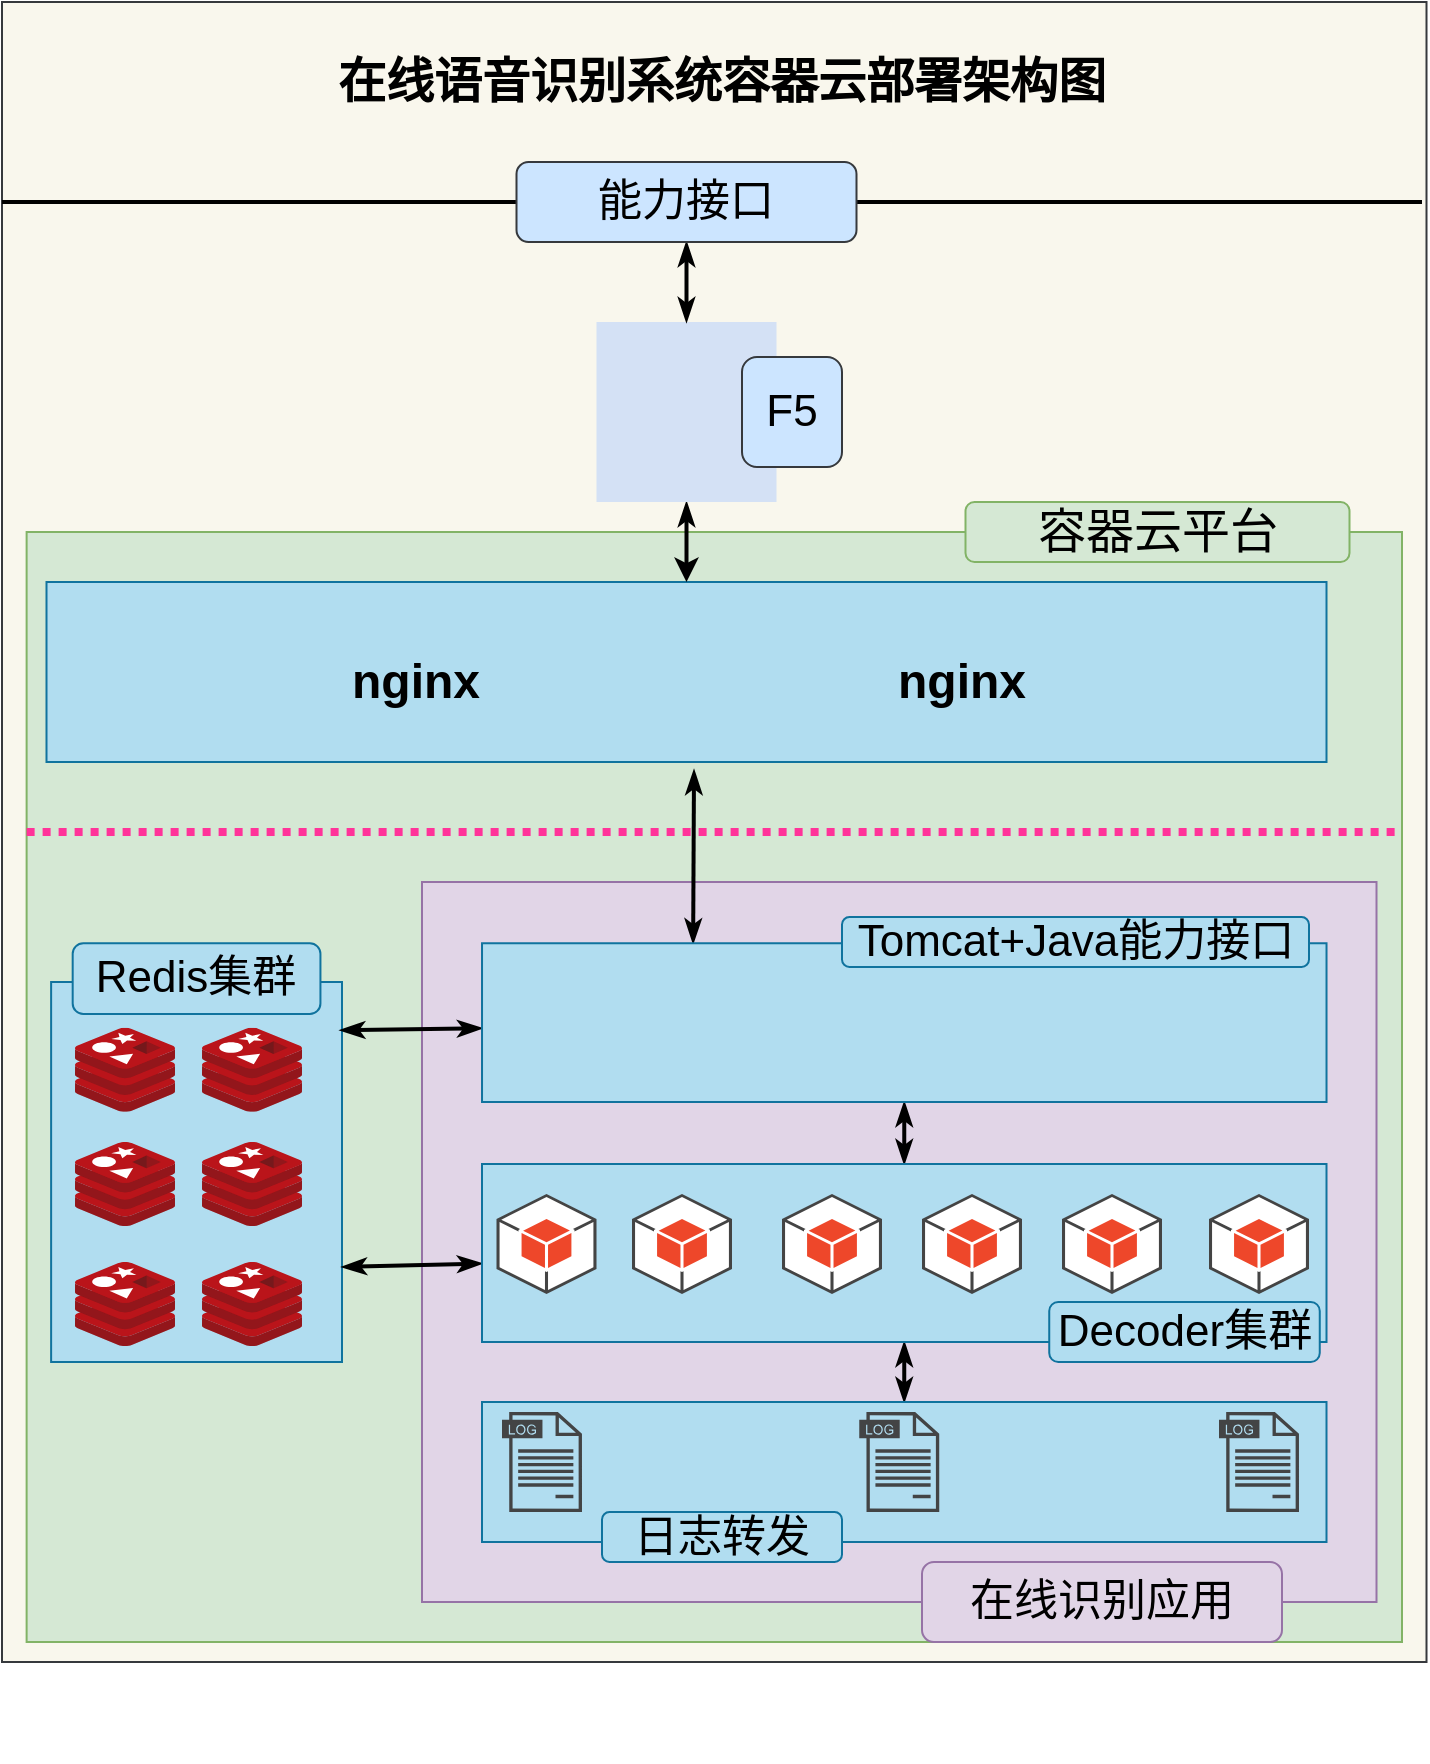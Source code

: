 <mxfile version="13.6.6" type="github">
  <diagram name="在线语音识别系统容器云部署架构图" id="822b0af5-4adb-64df-f703-e8dfc1f81529">
    <mxGraphModel dx="1313" dy="1657" grid="1" gridSize="10" guides="1" tooltips="1" connect="1" arrows="1" fold="1" page="1" pageScale="1" pageWidth="1100" pageHeight="850" background="#ffffff" math="0" shadow="0">
      <root>
        <mxCell id="0" />
        <mxCell id="1" parent="0" />
        <mxCell id="hOKnkmHe6JxO4ccgHOW9-70" value="" style="whiteSpace=wrap;html=1;labelBackgroundColor=#ffffff;sketch=0;glass=0;shadow=0;fillColor=#f9f7ed;strokeColor=#36393d;" vertex="1" parent="1">
          <mxGeometry x="240" y="-70" width="712.25" height="830" as="geometry" />
        </mxCell>
        <mxCell id="hOKnkmHe6JxO4ccgHOW9-111" value="" style="whiteSpace=wrap;html=1;shadow=0;glass=0;labelBackgroundColor=none;sketch=0;strokeColor=#82b366;fillColor=#d5e8d4;fontSize=24;" vertex="1" parent="1">
          <mxGeometry x="252.31" y="195" width="687.69" height="555" as="geometry" />
        </mxCell>
        <mxCell id="hOKnkmHe6JxO4ccgHOW9-125" value="" style="whiteSpace=wrap;html=1;shadow=0;glass=0;labelBackgroundColor=none;sketch=0;strokeColor=#9673a6;fillColor=#e1d5e7;fontSize=24;" vertex="1" parent="1">
          <mxGeometry x="450" y="370" width="477.25" height="360" as="geometry" />
        </mxCell>
        <mxCell id="hOKnkmHe6JxO4ccgHOW9-50" style="edgeStyle=orthogonalEdgeStyle;orthogonalLoop=1;jettySize=auto;html=1;exitX=1;exitY=0.5;exitDx=0;exitDy=0;entryX=1;entryY=0.5;entryDx=0;entryDy=0;" edge="1" parent="1" source="hOKnkmHe6JxO4ccgHOW9-34" target="hOKnkmHe6JxO4ccgHOW9-34">
          <mxGeometry relative="1" as="geometry" />
        </mxCell>
        <mxCell id="hOKnkmHe6JxO4ccgHOW9-150" value="" style="edgeStyle=none;rounded=0;orthogonalLoop=1;jettySize=auto;html=1;startArrow=classicThin;startFill=1;endArrow=classicThin;endFill=1;strokeWidth=2;fontSize=22;fontColor=#000000;horizontal=1;entryX=0.25;entryY=0;entryDx=0;entryDy=0;" edge="1" parent="1" target="hOKnkmHe6JxO4ccgHOW9-47">
          <mxGeometry relative="1" as="geometry">
            <mxPoint x="586" y="314" as="sourcePoint" />
            <mxPoint x="586" y="401" as="targetPoint" />
          </mxGeometry>
        </mxCell>
        <mxCell id="hOKnkmHe6JxO4ccgHOW9-29" value="" style="whiteSpace=wrap;html=1;sketch=0;fillColor=#b1ddf0;strokeColor=#10739e;align=center;glass=0;shadow=0;" vertex="1" parent="1">
          <mxGeometry x="262.25" y="220" width="640" height="90" as="geometry" />
        </mxCell>
        <mxCell id="hOKnkmHe6JxO4ccgHOW9-30" value="" style="shape=image;html=1;verticalAlign=top;verticalLabelPosition=bottom;labelBackgroundColor=#ffffff;imageAspect=0;aspect=fixed;image=https://cdn4.iconfinder.com/data/icons/logos-brands-5/24/nginx-128.png;sketch=1;" vertex="1" parent="1">
          <mxGeometry x="276.5" y="240" width="60" height="60" as="geometry" />
        </mxCell>
        <mxCell id="hOKnkmHe6JxO4ccgHOW9-32" value="" style="shape=image;html=1;verticalAlign=top;verticalLabelPosition=bottom;labelBackgroundColor=#ffffff;imageAspect=0;aspect=fixed;image=https://cdn4.iconfinder.com/data/icons/logos-brands-5/24/nginx-128.png;sketch=1;" vertex="1" parent="1">
          <mxGeometry x="550" y="240" width="60" height="60" as="geometry" />
        </mxCell>
        <mxCell id="hOKnkmHe6JxO4ccgHOW9-33" value="" style="shape=image;html=1;verticalAlign=top;verticalLabelPosition=bottom;labelBackgroundColor=#ffffff;imageAspect=0;aspect=fixed;image=https://cdn4.iconfinder.com/data/icons/logos-brands-5/24/nginx-128.png;sketch=1;" vertex="1" parent="1">
          <mxGeometry x="820" y="240" width="60" height="60" as="geometry" />
        </mxCell>
        <mxCell id="hOKnkmHe6JxO4ccgHOW9-59" style="orthogonalLoop=1;jettySize=auto;html=1;exitX=0.5;exitY=1;exitDx=0;exitDy=0;startArrow=classicThin;startFill=1;strokeWidth=2;entryX=0.5;entryY=0;entryDx=0;entryDy=0;" edge="1" parent="1" source="hOKnkmHe6JxO4ccgHOW9-42" target="hOKnkmHe6JxO4ccgHOW9-29">
          <mxGeometry relative="1" as="geometry">
            <mxPoint x="582" y="210" as="targetPoint" />
          </mxGeometry>
        </mxCell>
        <mxCell id="hOKnkmHe6JxO4ccgHOW9-42" value="" style="shape=image;html=1;verticalAlign=top;verticalLabelPosition=bottom;labelBackgroundColor=#ffffff;imageAspect=0;aspect=fixed;image=https://cdn1.iconfinder.com/data/icons/web-and-mobile-in-square/100/WebInSquare_1.5EXTENDED-19-128.png;sketch=0;align=right;dashed=1;imageBackground=#D4E1F5;" vertex="1" parent="1">
          <mxGeometry x="537.25" y="90" width="90" height="90" as="geometry" />
        </mxCell>
        <mxCell id="hOKnkmHe6JxO4ccgHOW9-79" value="&lt;b&gt;nginx&lt;/b&gt;" style="whiteSpace=wrap;html=1;shadow=0;glass=0;dashed=1;labelBackgroundColor=none;sketch=0;fontSize=24;fillColor=none;strokeColor=none;" vertex="1" parent="1">
          <mxGeometry x="386.5" y="240" width="120" height="60" as="geometry" />
        </mxCell>
        <mxCell id="hOKnkmHe6JxO4ccgHOW9-80" value="&lt;b&gt;nginx&lt;/b&gt;" style="whiteSpace=wrap;html=1;shadow=0;glass=0;dashed=1;labelBackgroundColor=none;sketch=0;fontSize=24;fillColor=none;strokeColor=none;" vertex="1" parent="1">
          <mxGeometry x="660" y="240" width="120" height="60" as="geometry" />
        </mxCell>
        <mxCell id="hOKnkmHe6JxO4ccgHOW9-88" style="edgeStyle=none;orthogonalLoop=1;jettySize=auto;html=1;exitX=0.5;exitY=1;exitDx=0;exitDy=0;startArrow=classicThin;startFill=1;strokeWidth=2;fontSize=24;fontColor=#000000;" edge="1" parent="1">
          <mxGeometry relative="1" as="geometry">
            <mxPoint x="746.755" y="800" as="sourcePoint" />
            <mxPoint x="746.755" y="800" as="targetPoint" />
          </mxGeometry>
        </mxCell>
        <mxCell id="hOKnkmHe6JxO4ccgHOW9-90" style="edgeStyle=none;orthogonalLoop=1;jettySize=auto;html=1;exitX=0.25;exitY=1;exitDx=0;exitDy=0;startArrow=classicThin;startFill=1;strokeWidth=2;fontSize=24;fontColor=#000000;" edge="1" parent="1">
          <mxGeometry relative="1" as="geometry">
            <mxPoint x="506.303" y="800" as="sourcePoint" />
            <mxPoint x="506.303" y="800" as="targetPoint" />
          </mxGeometry>
        </mxCell>
        <mxCell id="hOKnkmHe6JxO4ccgHOW9-91" value="F5" style="whiteSpace=wrap;html=1;shadow=0;glass=0;labelBackgroundColor=none;sketch=0;strokeColor=#36393d;fillColor=#cce5ff;fontSize=22;rounded=1;" vertex="1" parent="1">
          <mxGeometry x="610" y="107.5" width="50" height="55" as="geometry" />
        </mxCell>
        <mxCell id="hOKnkmHe6JxO4ccgHOW9-100" value="" style="line;strokeWidth=2;html=1;shadow=0;glass=0;labelBackgroundColor=none;sketch=0;fillColor=#ffffff;fontSize=24;fontColor=#000000;" vertex="1" parent="1">
          <mxGeometry x="240" y="25" width="710" height="10" as="geometry" />
        </mxCell>
        <mxCell id="hOKnkmHe6JxO4ccgHOW9-104" style="edgeStyle=none;orthogonalLoop=1;jettySize=auto;html=1;exitX=0.5;exitY=1;exitDx=0;exitDy=0;startArrow=classicThin;startFill=1;strokeWidth=2;fontSize=24;fontColor=#000000;endArrow=classicThin;endFill=1;" edge="1" parent="1" source="hOKnkmHe6JxO4ccgHOW9-101" target="hOKnkmHe6JxO4ccgHOW9-42">
          <mxGeometry relative="1" as="geometry" />
        </mxCell>
        <mxCell id="hOKnkmHe6JxO4ccgHOW9-101" value="能力接口" style="whiteSpace=wrap;html=1;shadow=0;glass=0;labelBackgroundColor=none;sketch=0;strokeColor=#36393d;fillColor=#cce5ff;fontSize=22;fontStyle=0;rounded=1;" vertex="1" parent="1">
          <mxGeometry x="497.25" y="10" width="170" height="40" as="geometry" />
        </mxCell>
        <mxCell id="hOKnkmHe6JxO4ccgHOW9-34" value="" style="whiteSpace=wrap;html=1;sketch=0;fillColor=#b1ddf0;strokeColor=#10739e;rounded=0;" vertex="1" parent="1">
          <mxGeometry x="264.56" y="420" width="145.44" height="190" as="geometry" />
        </mxCell>
        <mxCell id="hOKnkmHe6JxO4ccgHOW9-128" style="edgeStyle=none;orthogonalLoop=1;jettySize=auto;html=1;entryX=0.994;entryY=0.127;entryDx=0;entryDy=0;entryPerimeter=0;startArrow=classicThin;startFill=1;endArrow=classicThin;endFill=1;strokeWidth=2;fontSize=24;fontColor=#000000;" edge="1" parent="1" source="hOKnkmHe6JxO4ccgHOW9-47" target="hOKnkmHe6JxO4ccgHOW9-34">
          <mxGeometry relative="1" as="geometry" />
        </mxCell>
        <mxCell id="hOKnkmHe6JxO4ccgHOW9-153" style="edgeStyle=none;rounded=0;orthogonalLoop=1;jettySize=auto;html=1;exitX=0.5;exitY=1;exitDx=0;exitDy=0;entryX=0.5;entryY=0;entryDx=0;entryDy=0;startArrow=classicThin;startFill=1;endArrow=classicThin;endFill=1;strokeWidth=2;fontSize=22;fontColor=#000000;" edge="1" parent="1" source="hOKnkmHe6JxO4ccgHOW9-47" target="hOKnkmHe6JxO4ccgHOW9-43">
          <mxGeometry relative="1" as="geometry" />
        </mxCell>
        <mxCell id="hOKnkmHe6JxO4ccgHOW9-47" value="" style="whiteSpace=wrap;html=1;labelBackgroundColor=#ffffff;sketch=0;fillColor=#b1ddf0;strokeColor=#10739e;" vertex="1" parent="1">
          <mxGeometry x="480.01" y="400.63" width="422.25" height="79.37" as="geometry" />
        </mxCell>
        <mxCell id="hOKnkmHe6JxO4ccgHOW9-12" value="" style="aspect=fixed;html=1;points=[];align=center;image;fontSize=12;image=img/lib/mscae/Cache_Redis_Product.svg;" vertex="1" parent="1">
          <mxGeometry x="276.5" y="442.88" width="50" height="42" as="geometry" />
        </mxCell>
        <mxCell id="hOKnkmHe6JxO4ccgHOW9-14" value="" style="aspect=fixed;html=1;points=[];align=center;image;fontSize=12;image=img/lib/mscae/Cache_Redis_Product.svg;" vertex="1" parent="1">
          <mxGeometry x="340" y="442.88" width="50" height="42" as="geometry" />
        </mxCell>
        <mxCell id="hOKnkmHe6JxO4ccgHOW9-10" value="" style="aspect=fixed;html=1;points=[];align=center;image;fontSize=12;image=img/lib/mscae/Cache_Redis_Product.svg;" vertex="1" parent="1">
          <mxGeometry x="276.5" y="500" width="50" height="42" as="geometry" />
        </mxCell>
        <mxCell id="hOKnkmHe6JxO4ccgHOW9-15" value="" style="aspect=fixed;html=1;points=[];align=center;image;fontSize=12;image=img/lib/mscae/Cache_Redis_Product.svg;" vertex="1" parent="1">
          <mxGeometry x="340" y="500" width="50" height="42" as="geometry" />
        </mxCell>
        <mxCell id="hOKnkmHe6JxO4ccgHOW9-11" value="" style="aspect=fixed;html=1;points=[];align=center;image;fontSize=12;image=img/lib/mscae/Cache_Redis_Product.svg;" vertex="1" parent="1">
          <mxGeometry x="276.5" y="560" width="50" height="42" as="geometry" />
        </mxCell>
        <mxCell id="hOKnkmHe6JxO4ccgHOW9-13" value="" style="aspect=fixed;html=1;points=[];align=center;image;fontSize=12;image=img/lib/mscae/Cache_Redis_Product.svg;" vertex="1" parent="1">
          <mxGeometry x="340" y="560" width="50" height="42" as="geometry" />
        </mxCell>
        <mxCell id="hOKnkmHe6JxO4ccgHOW9-148" value="" style="edgeStyle=none;rounded=0;orthogonalLoop=1;jettySize=auto;html=1;startArrow=classicThin;startFill=1;endArrow=classicThin;endFill=1;strokeWidth=2;fontSize=22;fontColor=#000000;entryX=0.5;entryY=0;entryDx=0;entryDy=0;" edge="1" parent="1" source="hOKnkmHe6JxO4ccgHOW9-43" target="hOKnkmHe6JxO4ccgHOW9-142">
          <mxGeometry relative="1" as="geometry">
            <mxPoint x="694" y="620" as="targetPoint" />
          </mxGeometry>
        </mxCell>
        <mxCell id="hOKnkmHe6JxO4ccgHOW9-149" value="" style="edgeStyle=none;rounded=0;orthogonalLoop=1;jettySize=auto;html=1;startArrow=classicThin;startFill=1;endArrow=classicThin;endFill=1;strokeWidth=2;fontSize=22;fontColor=#000000;entryX=1;entryY=0.75;entryDx=0;entryDy=0;" edge="1" parent="1" source="hOKnkmHe6JxO4ccgHOW9-43" target="hOKnkmHe6JxO4ccgHOW9-34">
          <mxGeometry relative="1" as="geometry" />
        </mxCell>
        <mxCell id="hOKnkmHe6JxO4ccgHOW9-43" value="" style="whiteSpace=wrap;html=1;labelBackgroundColor=#ffffff;sketch=0;fillColor=#b1ddf0;strokeColor=#10739e;" vertex="1" parent="1">
          <mxGeometry x="480" y="511" width="422.25" height="89" as="geometry" />
        </mxCell>
        <mxCell id="hOKnkmHe6JxO4ccgHOW9-38" value="" style="outlineConnect=0;dashed=0;verticalLabelPosition=bottom;verticalAlign=top;align=center;html=1;shape=mxgraph.aws3.android;fillColor=#EE472A;gradientColor=none;sketch=0;" vertex="1" parent="1">
          <mxGeometry x="487.25" y="526" width="50" height="50" as="geometry" />
        </mxCell>
        <mxCell id="hOKnkmHe6JxO4ccgHOW9-118" value="" style="outlineConnect=0;dashed=0;verticalLabelPosition=bottom;verticalAlign=top;align=center;html=1;shape=mxgraph.aws3.android;fillColor=#EE472A;gradientColor=none;sketch=0;" vertex="1" parent="1">
          <mxGeometry x="555" y="526" width="50" height="50" as="geometry" />
        </mxCell>
        <mxCell id="hOKnkmHe6JxO4ccgHOW9-119" value="" style="outlineConnect=0;dashed=0;verticalLabelPosition=bottom;verticalAlign=top;align=center;html=1;shape=mxgraph.aws3.android;fillColor=#EE472A;gradientColor=none;sketch=0;" vertex="1" parent="1">
          <mxGeometry x="630" y="526" width="50" height="50" as="geometry" />
        </mxCell>
        <mxCell id="hOKnkmHe6JxO4ccgHOW9-120" value="" style="outlineConnect=0;dashed=0;verticalLabelPosition=bottom;verticalAlign=top;align=center;html=1;shape=mxgraph.aws3.android;fillColor=#EE472A;gradientColor=none;sketch=0;" vertex="1" parent="1">
          <mxGeometry x="700" y="526" width="50" height="50" as="geometry" />
        </mxCell>
        <mxCell id="hOKnkmHe6JxO4ccgHOW9-123" value="" style="outlineConnect=0;dashed=0;verticalLabelPosition=bottom;verticalAlign=top;align=center;html=1;shape=mxgraph.aws3.android;fillColor=#EE472A;gradientColor=none;sketch=0;" vertex="1" parent="1">
          <mxGeometry x="770" y="526" width="50" height="50" as="geometry" />
        </mxCell>
        <mxCell id="hOKnkmHe6JxO4ccgHOW9-124" value="" style="outlineConnect=0;dashed=0;verticalLabelPosition=bottom;verticalAlign=top;align=center;html=1;shape=mxgraph.aws3.android;fillColor=#EE472A;gradientColor=none;sketch=0;" vertex="1" parent="1">
          <mxGeometry x="843.5" y="526" width="50" height="50" as="geometry" />
        </mxCell>
        <mxCell id="hOKnkmHe6JxO4ccgHOW9-84" value="&lt;span style=&quot;font-size: 22px;&quot;&gt;&lt;font style=&quot;font-size: 22px;&quot;&gt;Decoder集群&lt;/font&gt;&lt;/span&gt;" style="whiteSpace=wrap;html=1;shadow=0;glass=0;labelBackgroundColor=none;sketch=0;strokeColor=#10739e;fillColor=#b1ddf0;fontSize=22;fontStyle=0;rounded=1;" vertex="1" parent="1">
          <mxGeometry x="763.62" y="580" width="135.26" height="30" as="geometry" />
        </mxCell>
        <mxCell id="hOKnkmHe6JxO4ccgHOW9-126" style="edgeStyle=none;orthogonalLoop=1;jettySize=auto;html=1;entryX=0.5;entryY=0;entryDx=0;entryDy=0;entryPerimeter=0;startArrow=classicThin;startFill=1;endArrow=classicThin;endFill=1;strokeWidth=2;fontSize=24;fontColor=#000000;" edge="1" parent="1" source="hOKnkmHe6JxO4ccgHOW9-120" target="hOKnkmHe6JxO4ccgHOW9-120">
          <mxGeometry relative="1" as="geometry" />
        </mxCell>
        <mxCell id="hOKnkmHe6JxO4ccgHOW9-57" value="" style="shape=image;html=1;verticalAlign=top;verticalLabelPosition=bottom;labelBackgroundColor=#ffffff;imageAspect=0;aspect=fixed;image=https://cdn0.iconfinder.com/data/icons/file-names-vol-6-2/512/03-2-128.png;sketch=0;" vertex="1" parent="1">
          <mxGeometry x="530" y="415.5" width="54.5" height="54.5" as="geometry" />
        </mxCell>
        <mxCell id="hOKnkmHe6JxO4ccgHOW9-116" value="" style="shape=image;html=1;verticalAlign=top;verticalLabelPosition=bottom;labelBackgroundColor=#ffffff;imageAspect=0;aspect=fixed;image=https://cdn0.iconfinder.com/data/icons/file-names-vol-6-2/512/03-2-128.png;sketch=0;" vertex="1" parent="1">
          <mxGeometry x="667.25" y="415.5" width="54.5" height="54.5" as="geometry" />
        </mxCell>
        <mxCell id="hOKnkmHe6JxO4ccgHOW9-117" value="" style="shape=image;html=1;verticalAlign=top;verticalLabelPosition=bottom;labelBackgroundColor=#ffffff;imageAspect=0;aspect=fixed;image=https://cdn0.iconfinder.com/data/icons/file-names-vol-6-2/512/03-2-128.png;sketch=0;" vertex="1" parent="1">
          <mxGeometry x="804" y="415.5" width="54.5" height="54.5" as="geometry" />
        </mxCell>
        <mxCell id="hOKnkmHe6JxO4ccgHOW9-81" value="&lt;span style=&quot;font-size: 22px;&quot;&gt;&lt;font style=&quot;font-size: 22px;&quot;&gt;Tomcat+Java能力接口&lt;/font&gt;&lt;/span&gt;" style="whiteSpace=wrap;html=1;shadow=0;glass=0;labelBackgroundColor=none;sketch=0;strokeColor=#10739e;fontSize=22;fillColor=#b1ddf0;fontStyle=0;rounded=1;" vertex="1" parent="1">
          <mxGeometry x="660" y="387.5" width="233.5" height="25" as="geometry" />
        </mxCell>
        <mxCell id="hOKnkmHe6JxO4ccgHOW9-112" value="容器云平台" style="whiteSpace=wrap;html=1;shadow=0;glass=0;labelBackgroundColor=none;sketch=0;strokeColor=#82b366;fillColor=#d5e8d4;fontSize=24;fontStyle=0;rounded=1;" vertex="1" parent="1">
          <mxGeometry x="721.75" y="180" width="192" height="30" as="geometry" />
        </mxCell>
        <mxCell id="hOKnkmHe6JxO4ccgHOW9-127" style="edgeStyle=none;orthogonalLoop=1;jettySize=auto;html=1;exitX=0;exitY=0.5;exitDx=0;exitDy=0;startArrow=classicThin;startFill=1;endArrow=classicThin;endFill=1;strokeWidth=2;fontSize=24;fontColor=#000000;" edge="1" parent="1" source="hOKnkmHe6JxO4ccgHOW9-125" target="hOKnkmHe6JxO4ccgHOW9-125">
          <mxGeometry relative="1" as="geometry" />
        </mxCell>
        <mxCell id="hOKnkmHe6JxO4ccgHOW9-82" value="&lt;font style=&quot;font-size: 22px;&quot;&gt;Redis集群&lt;/font&gt;" style="whiteSpace=wrap;html=1;shadow=0;glass=0;labelBackgroundColor=none;sketch=0;strokeColor=#10739e;fillColor=#b1ddf0;fontSize=22;rounded=1;" vertex="1" parent="1">
          <mxGeometry x="275.34" y="400.63" width="123.88" height="35.37" as="geometry" />
        </mxCell>
        <mxCell id="hOKnkmHe6JxO4ccgHOW9-133" value="" style="line;strokeWidth=4;html=1;shadow=0;glass=0;labelBackgroundColor=none;sketch=0;fillColor=#ffffff;fontSize=24;fontColor=#000000;dashed=1;dashPattern=1 1;strokeColor=#FF3399;" vertex="1" parent="1">
          <mxGeometry x="252.31" y="340" width="687.69" height="10" as="geometry" />
        </mxCell>
        <mxCell id="hOKnkmHe6JxO4ccgHOW9-139" style="edgeStyle=none;rounded=0;orthogonalLoop=1;jettySize=auto;html=1;exitX=0.5;exitY=1;exitDx=0;exitDy=0;startArrow=classicThin;startFill=1;endArrow=classicThin;endFill=1;strokeWidth=2;fontSize=22;fontColor=#000000;" edge="1" parent="1" source="hOKnkmHe6JxO4ccgHOW9-84" target="hOKnkmHe6JxO4ccgHOW9-84">
          <mxGeometry relative="1" as="geometry" />
        </mxCell>
        <mxCell id="hOKnkmHe6JxO4ccgHOW9-142" value="" style="whiteSpace=wrap;html=1;labelBackgroundColor=#ffffff;sketch=0;fillColor=#b1ddf0;strokeColor=#10739e;" vertex="1" parent="1">
          <mxGeometry x="480" y="630" width="422.25" height="70" as="geometry" />
        </mxCell>
        <mxCell id="hOKnkmHe6JxO4ccgHOW9-143" value="" style="pointerEvents=1;shadow=0;dashed=0;html=1;strokeColor=none;fillColor=#434445;aspect=fixed;labelPosition=center;verticalLabelPosition=bottom;verticalAlign=top;align=center;outlineConnect=0;shape=mxgraph.vvd.log_files;rounded=1;glass=0;labelBackgroundColor=none;sketch=0;fontSize=22;fontColor=#000000;" vertex="1" parent="1">
          <mxGeometry x="490" y="635" width="40" height="50" as="geometry" />
        </mxCell>
        <mxCell id="hOKnkmHe6JxO4ccgHOW9-144" value="" style="pointerEvents=1;shadow=0;dashed=0;html=1;strokeColor=none;fillColor=#434445;aspect=fixed;labelPosition=center;verticalLabelPosition=bottom;verticalAlign=top;align=center;outlineConnect=0;shape=mxgraph.vvd.log_files;rounded=1;glass=0;labelBackgroundColor=none;sketch=0;fontSize=22;fontColor=#000000;" vertex="1" parent="1">
          <mxGeometry x="668.63" y="635" width="40" height="50" as="geometry" />
        </mxCell>
        <mxCell id="hOKnkmHe6JxO4ccgHOW9-145" value="" style="pointerEvents=1;shadow=0;dashed=0;html=1;strokeColor=none;fillColor=#434445;aspect=fixed;labelPosition=center;verticalLabelPosition=bottom;verticalAlign=top;align=center;outlineConnect=0;shape=mxgraph.vvd.log_files;rounded=1;glass=0;labelBackgroundColor=none;sketch=0;fontSize=22;fontColor=#000000;" vertex="1" parent="1">
          <mxGeometry x="848.5" y="635" width="40" height="50" as="geometry" />
        </mxCell>
        <mxCell id="hOKnkmHe6JxO4ccgHOW9-151" value="日志转发" style="rounded=1;whiteSpace=wrap;html=1;shadow=0;glass=0;labelBackgroundColor=none;sketch=0;strokeColor=#10739e;fillColor=#b1ddf0;fontSize=22;" vertex="1" parent="1">
          <mxGeometry x="540" y="685" width="120" height="25" as="geometry" />
        </mxCell>
        <mxCell id="hOKnkmHe6JxO4ccgHOW9-152" value="&lt;font style=&quot;font-size: 24px&quot;&gt;&lt;b&gt;在线语音识别系统容器云部署架构图&lt;/b&gt;&lt;/font&gt;" style="rounded=0;whiteSpace=wrap;html=1;shadow=0;glass=0;labelBackgroundColor=none;sketch=0;fontSize=22;fontColor=#000000;strokeColor=none;fillColor=none;" vertex="1" parent="1">
          <mxGeometry x="350" y="-60" width="500" height="60" as="geometry" />
        </mxCell>
        <mxCell id="hOKnkmHe6JxO4ccgHOW9-156" value="在线识别应用" style="rounded=1;whiteSpace=wrap;html=1;shadow=0;glass=0;labelBackgroundColor=none;sketch=0;strokeColor=#9673a6;fillColor=#e1d5e7;fontSize=22;" vertex="1" parent="1">
          <mxGeometry x="700" y="710" width="180" height="40" as="geometry" />
        </mxCell>
      </root>
    </mxGraphModel>
  </diagram>
</mxfile>
